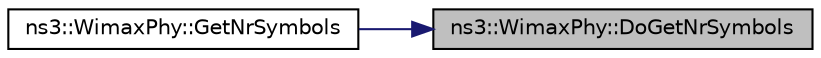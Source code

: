 digraph "ns3::WimaxPhy::DoGetNrSymbols"
{
 // LATEX_PDF_SIZE
  edge [fontname="Helvetica",fontsize="10",labelfontname="Helvetica",labelfontsize="10"];
  node [fontname="Helvetica",fontsize="10",shape=record];
  rankdir="RL";
  Node1 [label="ns3::WimaxPhy::DoGetNrSymbols",height=0.2,width=0.4,color="black", fillcolor="grey75", style="filled", fontcolor="black",tooltip="Get number of symbols."];
  Node1 -> Node2 [dir="back",color="midnightblue",fontsize="10",style="solid",fontname="Helvetica"];
  Node2 [label="ns3::WimaxPhy::GetNrSymbols",height=0.2,width=0.4,color="black", fillcolor="white", style="filled",URL="$classns3_1_1_wimax_phy.html#ab6bb6e61de20d183fad3e9fe2576bdc7",tooltip="Get the number of symbols needed to transmit size bytes using the modulation modulationType."];
}
